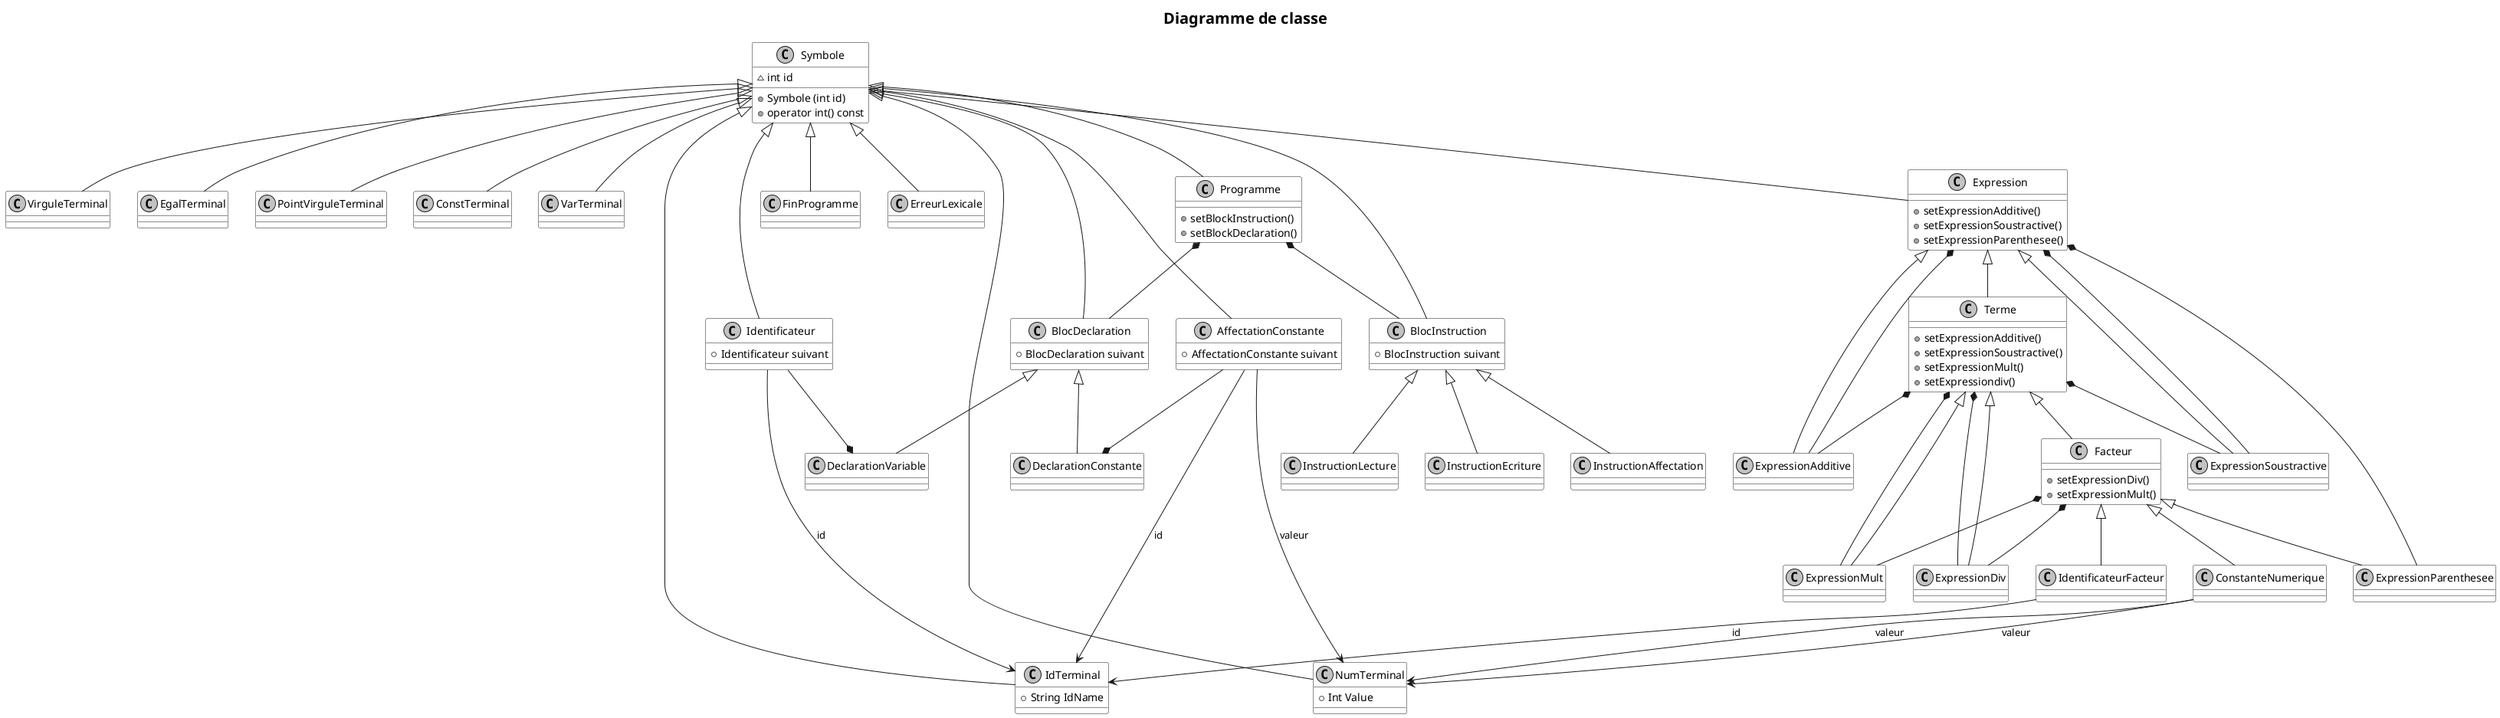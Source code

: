 @startuml
skinparam monochrome true
skinparam shadowing false
skinparam TitleFontSize 20
skinparam sequenceTitleFontSize 20
skinparam sequenceTitleFontStyle plain

skinparam class {
	BackgroundColor white
	BackgroundColor<<Warning>> lightblue
}

title Diagramme de classe

class Symbole{
	~int id
	+Symbole (int id)
	+operator int() const
}

class VirguleTerminal
class EgalTerminal
Class PointVirguleTerminal
class ConstTerminal
class VarTerminal
class EgalTerminal
class IdTerminal{
  +String IdName
}
class NumTerminal{
  +Int Value
}
class FinProgramme
class ErreurLexicale

class AffectationConstante{
	+AffectationConstante suivant
}
class Identificateur{
	+Identificateur suivant
}
class IdentificateurFacteur
class BlocDeclaration {
    +BlocDeclaration suivant
}
class DeclarationVariable
class DeclarationConstante
class Programme{
    +setBlockInstruction()
    +setBlockDeclaration()
}
class BlocInstruction {
    +BlocInstruction suivant
}
class InstructionLecture
class InstructionEcriture
class InstructionAffectation
class Expression{
  +setExpressionAdditive()
  +setExpressionSoustractive()
  +setExpressionParenthesee()
}
class ExpressionAdditive
class ExpressionSoustractive
class Terme{
  +setExpressionAdditive()
  +setExpressionSoustractive()
  +setExpressionMult()
  +setExpressiondiv()
}
class ExpressionMult
class ExpressionDiv
class Facteur{
  +setExpressionDiv()
  +setExpressionMult()

}
class ExpressionParenthesee
class ConstanteNumerique

Symbole <|-- Programme
Symbole <|-- BlocDeclaration
Symbole <|-- BlocInstruction
Symbole <|-- AffectationConstante
Symbole <|-- Identificateur
Symbole <|-- Expression
Symbole <|-- VirguleTerminal
Symbole <|-- PointVirguleTerminal
Symbole <|-- ConstTerminal
Symbole <|-- VarTerminal
Symbole <|-- EgalTerminal
Symbole <|-- IdTerminal
Symbole <|-- NumTerminal
Symbole <|-- FinProgramme
Symbole <|-- ErreurLexicale

Programme *-- BlocDeclaration
Programme *-- BlocInstruction

BlocDeclaration <|-- DeclarationVariable
BlocDeclaration <|-- DeclarationConstante

Identificateur --* DeclarationVariable

AffectationConstante --* DeclarationConstante


BlocInstruction <|-- InstructionLecture
BlocInstruction <|-- InstructionEcriture
BlocInstruction <|-- InstructionAffectation

Expression <|-- ExpressionAdditive
Expression *-- ExpressionAdditive
Expression <|-- ExpressionSoustractive
Expression *-- ExpressionSoustractive
Expression <|-- Terme
Expression *-- ExpressionParenthesee

Terme *-- ExpressionAdditive
Terme *-- ExpressionSoustractive
Terme *-- ExpressionMult
Terme <|-- ExpressionMult
Terme *-- ExpressionDiv
Terme <|-- ExpressionDiv
Terme <|-- Facteur

Facteur <|-- ExpressionParenthesee
Facteur *-- ExpressionMult
Facteur *-- ExpressionDiv
Facteur <|-- ConstanteNumerique
Facteur <|-- IdentificateurFacteur

AffectationConstante --> IdTerminal : id
AffectationConstante --> NumTerminal : valeur
Identificateur --> IdTerminal : id
ConstanteNumerique --> NumTerminal : valeur
ConstanteNumerique --> NumTerminal : valeur
IdentificateurFacteur --> IdTerminal : id
@endumlSymbole <|--